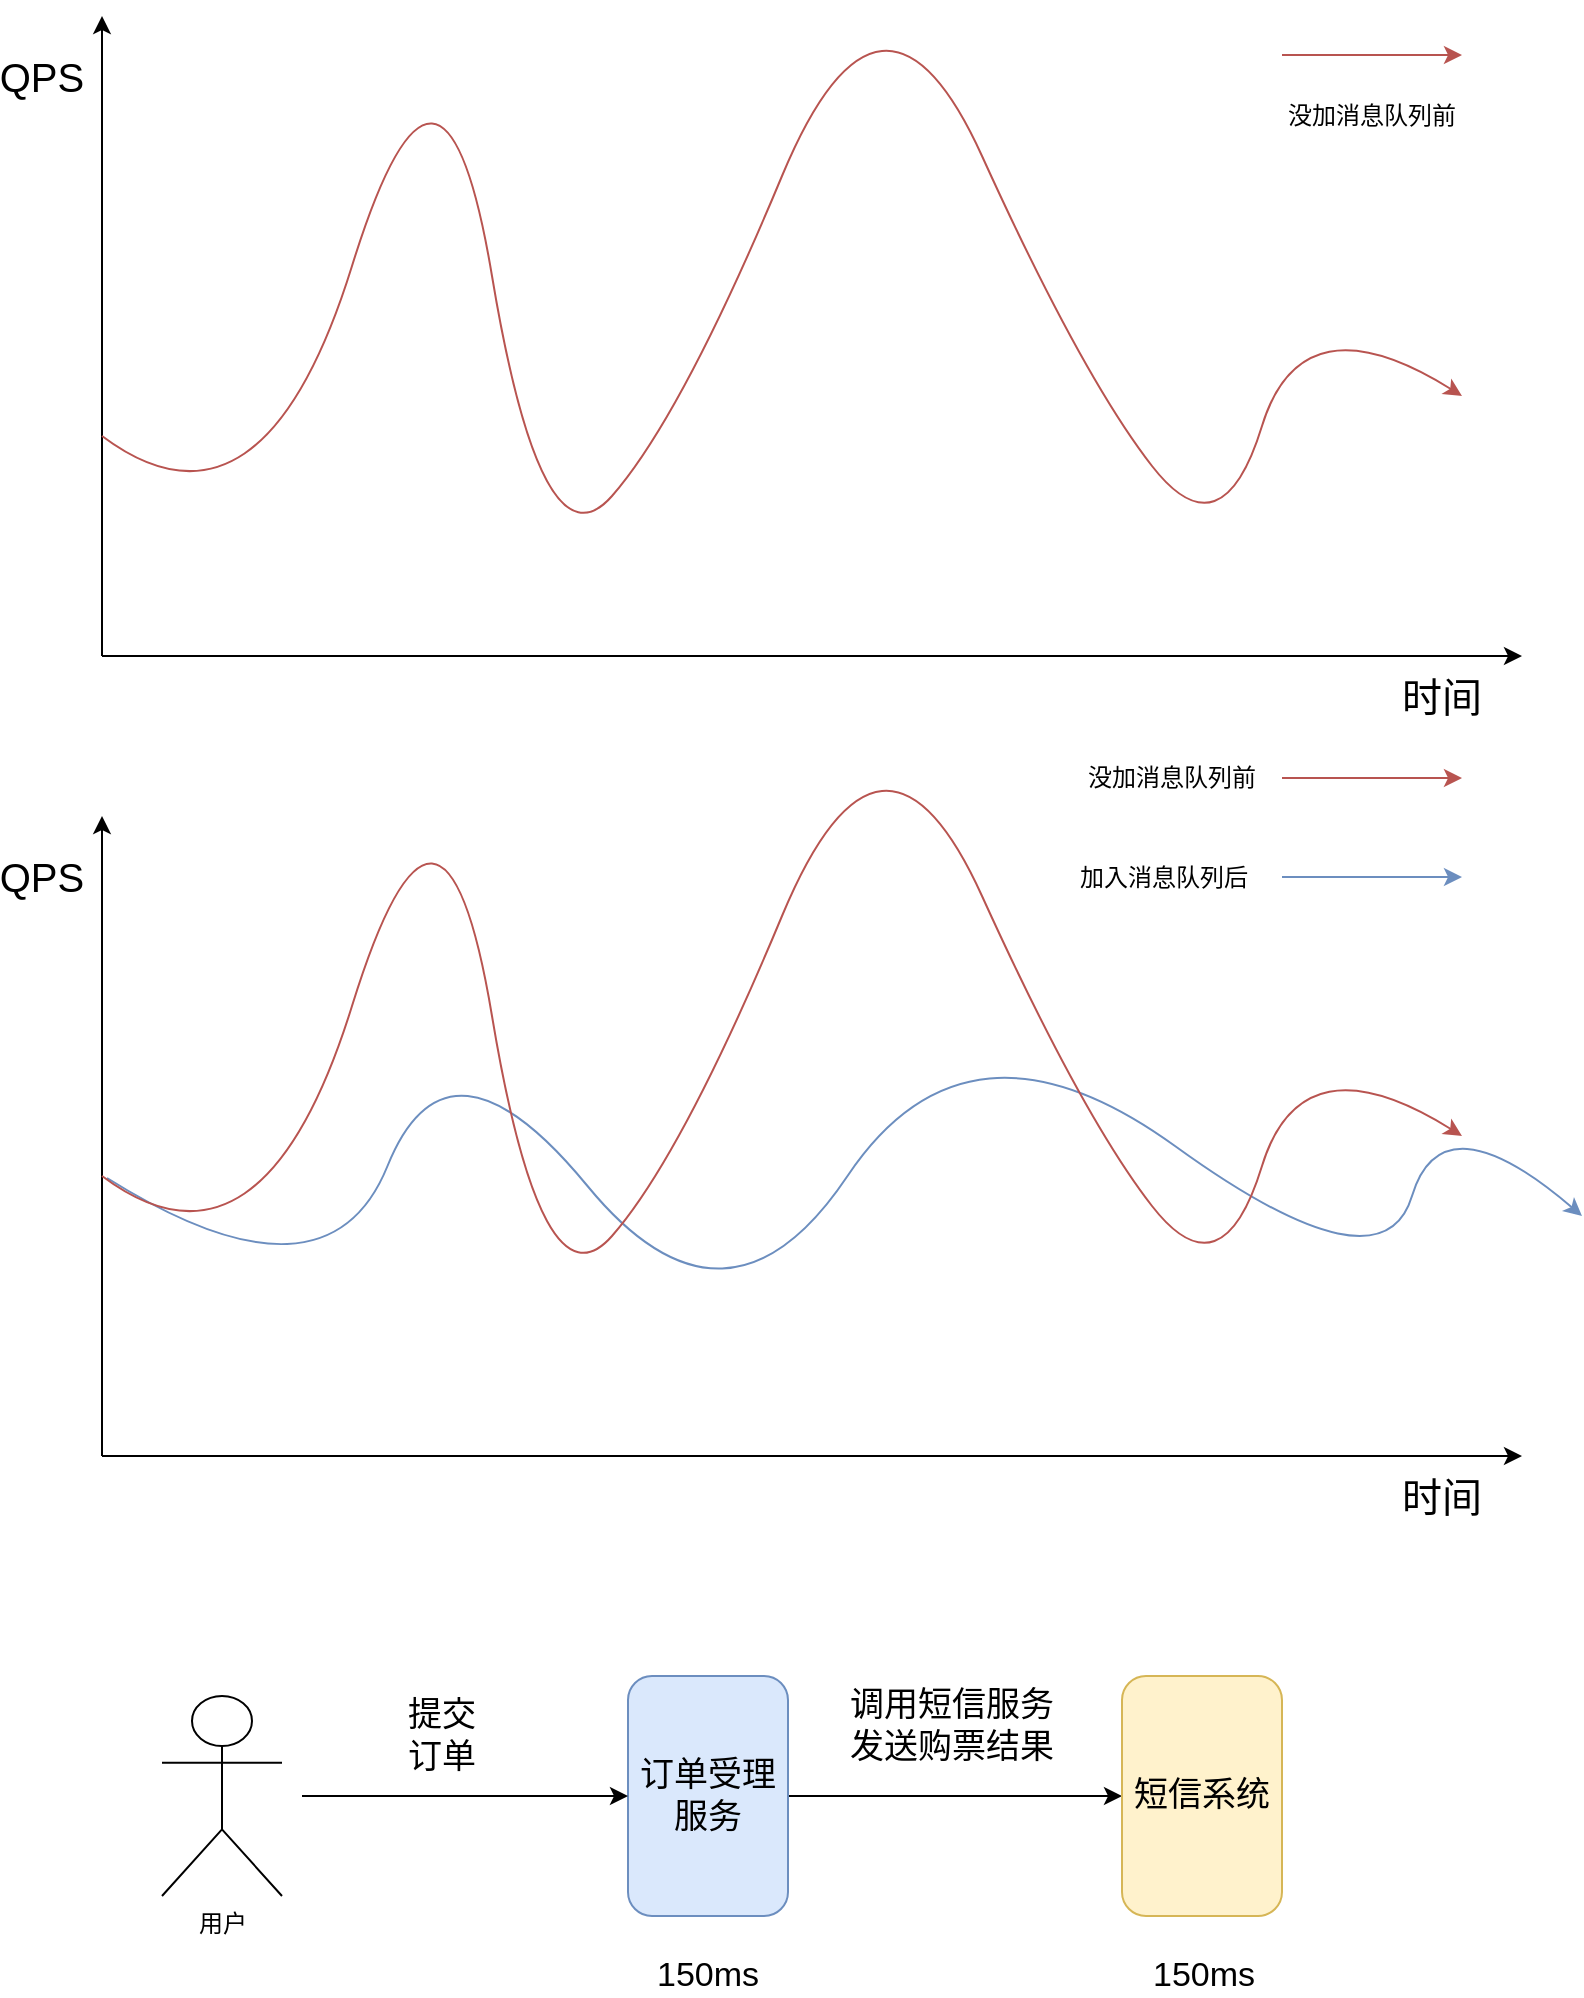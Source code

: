 <mxfile version="12.3.2" type="device" pages="1"><diagram id="FUAUka_aY3knrWj-reEh" name="第 1 页"><mxGraphModel dx="1024" dy="592" grid="1" gridSize="10" guides="1" tooltips="1" connect="1" arrows="1" fold="1" page="1" pageScale="1" pageWidth="827" pageHeight="1169" math="0" shadow="0"><root><mxCell id="0"/><mxCell id="1" parent="0"/><mxCell id="FGcw_SvWJDPLYaLkChN1-1" value="" style="endArrow=classic;html=1;startArrow=none;startFill=0;endFill=1;" edge="1" parent="1"><mxGeometry width="50" height="50" relative="1" as="geometry"><mxPoint x="70" y="340" as="sourcePoint"/><mxPoint x="70" y="20" as="targetPoint"/></mxGeometry></mxCell><mxCell id="FGcw_SvWJDPLYaLkChN1-2" value="" style="endArrow=classic;html=1;" edge="1" parent="1"><mxGeometry width="50" height="50" relative="1" as="geometry"><mxPoint x="70" y="340" as="sourcePoint"/><mxPoint x="780" y="340" as="targetPoint"/></mxGeometry></mxCell><mxCell id="FGcw_SvWJDPLYaLkChN1-3" value="&lt;span style=&quot;font-size: 20px; text-align: left; background-color: rgb(255, 255, 255);&quot;&gt;QPS&lt;/span&gt;" style="text;html=1;strokeColor=none;fillColor=none;align=center;verticalAlign=middle;whiteSpace=wrap;rounded=0;fontSize=20;" vertex="1" parent="1"><mxGeometry x="20" y="40" width="40" height="20" as="geometry"/></mxCell><mxCell id="FGcw_SvWJDPLYaLkChN1-4" value="时间" style="text;html=1;strokeColor=none;fillColor=none;align=center;verticalAlign=middle;whiteSpace=wrap;rounded=0;fontSize=20;" vertex="1" parent="1"><mxGeometry x="710" y="350" width="60" height="20" as="geometry"/></mxCell><mxCell id="FGcw_SvWJDPLYaLkChN1-7" value="" style="curved=1;endArrow=classic;html=1;fontSize=20;fillColor=#f8cecc;strokeColor=#b85450;" edge="1" parent="1"><mxGeometry width="50" height="50" relative="1" as="geometry"><mxPoint x="70" y="230" as="sourcePoint"/><mxPoint x="750" y="210" as="targetPoint"/><Array as="points"><mxPoint x="150" y="290"/><mxPoint x="240"/><mxPoint x="290" y="300"/><mxPoint x="360" y="220"/><mxPoint x="460" y="-20"/><mxPoint x="560" y="200"/><mxPoint x="630" y="290"/><mxPoint x="670" y="160"/></Array></mxGeometry></mxCell><mxCell id="FGcw_SvWJDPLYaLkChN1-8" value="" style="endArrow=classic;html=1;fontSize=20;fillColor=#f8cecc;strokeColor=#b85450;" edge="1" parent="1"><mxGeometry width="50" height="50" relative="1" as="geometry"><mxPoint x="660" y="39.5" as="sourcePoint"/><mxPoint x="750" y="39.5" as="targetPoint"/></mxGeometry></mxCell><mxCell id="FGcw_SvWJDPLYaLkChN1-9" value="&lt;span style=&quot;font-size: 12px; text-align: left; background-color: rgb(255, 255, 255);&quot;&gt;没加消息队列前&lt;/span&gt;" style="text;html=1;strokeColor=none;fillColor=none;align=center;verticalAlign=middle;whiteSpace=wrap;rounded=0;fontSize=12;" vertex="1" parent="1"><mxGeometry x="660" y="60" width="90" height="20" as="geometry"/></mxCell><mxCell id="FGcw_SvWJDPLYaLkChN1-13" value="" style="endArrow=classic;html=1;startArrow=none;startFill=0;endFill=1;" edge="1" parent="1"><mxGeometry width="50" height="50" relative="1" as="geometry"><mxPoint x="70" y="740" as="sourcePoint"/><mxPoint x="70" y="420" as="targetPoint"/></mxGeometry></mxCell><mxCell id="FGcw_SvWJDPLYaLkChN1-14" value="" style="endArrow=classic;html=1;" edge="1" parent="1"><mxGeometry width="50" height="50" relative="1" as="geometry"><mxPoint x="70" y="740" as="sourcePoint"/><mxPoint x="780" y="740" as="targetPoint"/></mxGeometry></mxCell><mxCell id="FGcw_SvWJDPLYaLkChN1-15" value="&lt;span style=&quot;font-size: 20px; text-align: left; background-color: rgb(255, 255, 255);&quot;&gt;QPS&lt;/span&gt;" style="text;html=1;strokeColor=none;fillColor=none;align=center;verticalAlign=middle;whiteSpace=wrap;rounded=0;fontSize=20;" vertex="1" parent="1"><mxGeometry x="20" y="440" width="40" height="20" as="geometry"/></mxCell><mxCell id="FGcw_SvWJDPLYaLkChN1-16" value="时间" style="text;html=1;strokeColor=none;fillColor=none;align=center;verticalAlign=middle;whiteSpace=wrap;rounded=0;fontSize=20;" vertex="1" parent="1"><mxGeometry x="710" y="750" width="60" height="20" as="geometry"/></mxCell><mxCell id="FGcw_SvWJDPLYaLkChN1-19" value="" style="endArrow=classic;html=1;fontSize=20;fillColor=#dae8fc;strokeColor=#6c8ebf;" edge="1" parent="1"><mxGeometry width="50" height="50" relative="1" as="geometry"><mxPoint x="660" y="450.5" as="sourcePoint"/><mxPoint x="750" y="450.5" as="targetPoint"/></mxGeometry></mxCell><mxCell id="FGcw_SvWJDPLYaLkChN1-20" value="&lt;span style=&quot;font-size: 12px ; text-align: left ; background-color: rgb(255 , 255 , 255)&quot;&gt;加入消息队列后&lt;/span&gt;" style="text;html=1;strokeColor=none;fillColor=none;align=center;verticalAlign=middle;whiteSpace=wrap;rounded=0;fontSize=12;" vertex="1" parent="1"><mxGeometry x="556" y="441" width="90" height="20" as="geometry"/></mxCell><mxCell id="FGcw_SvWJDPLYaLkChN1-23" value="" style="curved=1;endArrow=classic;html=1;fontSize=20;fillColor=#dae8fc;strokeColor=#6c8ebf;" edge="1" parent="1"><mxGeometry width="50" height="50" relative="1" as="geometry"><mxPoint x="72.5" y="601" as="sourcePoint"/><mxPoint x="810" y="620" as="targetPoint"/><Array as="points"><mxPoint x="182.5" y="670"/><mxPoint x="243" y="520"/><mxPoint x="382.5" y="690"/><mxPoint x="503" y="510"/><mxPoint x="710" y="660"/><mxPoint x="740" y="560"/></Array></mxGeometry></mxCell><mxCell id="FGcw_SvWJDPLYaLkChN1-24" value="" style="curved=1;endArrow=classic;html=1;fontSize=20;fillColor=#f8cecc;strokeColor=#b85450;" edge="1" parent="1"><mxGeometry width="50" height="50" relative="1" as="geometry"><mxPoint x="70" y="600" as="sourcePoint"/><mxPoint x="750" y="580" as="targetPoint"/><Array as="points"><mxPoint x="150" y="660"/><mxPoint x="240" y="370"/><mxPoint x="290" y="670"/><mxPoint x="360" y="590"/><mxPoint x="460" y="350"/><mxPoint x="560" y="570"/><mxPoint x="630" y="660"/><mxPoint x="670" y="530"/></Array></mxGeometry></mxCell><mxCell id="FGcw_SvWJDPLYaLkChN1-25" value="" style="endArrow=classic;html=1;fontSize=20;fillColor=#f8cecc;strokeColor=#b85450;" edge="1" parent="1"><mxGeometry width="50" height="50" relative="1" as="geometry"><mxPoint x="660" y="401" as="sourcePoint"/><mxPoint x="750" y="401" as="targetPoint"/></mxGeometry></mxCell><mxCell id="FGcw_SvWJDPLYaLkChN1-26" value="&lt;span style=&quot;font-size: 12px; text-align: left; background-color: rgb(255, 255, 255);&quot;&gt;没加消息队列前&lt;/span&gt;" style="text;html=1;strokeColor=none;fillColor=none;align=center;verticalAlign=middle;whiteSpace=wrap;rounded=0;fontSize=12;" vertex="1" parent="1"><mxGeometry x="560" y="391" width="90" height="20" as="geometry"/></mxCell><mxCell id="FGcw_SvWJDPLYaLkChN1-27" value="用户" style="shape=umlActor;verticalLabelPosition=bottom;labelBackgroundColor=#ffffff;verticalAlign=top;html=1;outlineConnect=0;fontSize=12;" vertex="1" parent="1"><mxGeometry x="100" y="860" width="60" height="100" as="geometry"/></mxCell><mxCell id="FGcw_SvWJDPLYaLkChN1-40" value="" style="edgeStyle=orthogonalEdgeStyle;rounded=0;orthogonalLoop=1;jettySize=auto;html=1;startArrow=none;startFill=0;endArrow=classic;endFill=1;fontSize=17;" edge="1" parent="1" source="FGcw_SvWJDPLYaLkChN1-32" target="FGcw_SvWJDPLYaLkChN1-39"><mxGeometry relative="1" as="geometry"/></mxCell><mxCell id="FGcw_SvWJDPLYaLkChN1-32" value="订单受理服务" style="rounded=1;whiteSpace=wrap;html=1;fontSize=17;fillColor=#dae8fc;strokeColor=#6c8ebf;" vertex="1" parent="1"><mxGeometry x="333" y="850" width="80" height="120" as="geometry"/></mxCell><mxCell id="FGcw_SvWJDPLYaLkChN1-39" value="短信系统" style="rounded=1;whiteSpace=wrap;html=1;fontSize=17;fillColor=#fff2cc;strokeColor=#d6b656;" vertex="1" parent="1"><mxGeometry x="580" y="850" width="80" height="120" as="geometry"/></mxCell><mxCell id="FGcw_SvWJDPLYaLkChN1-34" value="" style="endArrow=classic;html=1;fontSize=17;entryX=0;entryY=0.5;entryDx=0;entryDy=0;" edge="1" parent="1" target="FGcw_SvWJDPLYaLkChN1-32"><mxGeometry width="50" height="50" relative="1" as="geometry"><mxPoint x="170" y="910" as="sourcePoint"/><mxPoint x="220" y="860" as="targetPoint"/></mxGeometry></mxCell><mxCell id="FGcw_SvWJDPLYaLkChN1-37" value="提交订单" style="text;html=1;strokeColor=none;fillColor=none;align=center;verticalAlign=middle;whiteSpace=wrap;rounded=0;fontSize=17;" vertex="1" parent="1"><mxGeometry x="220" y="870" width="40" height="20" as="geometry"/></mxCell><mxCell id="FGcw_SvWJDPLYaLkChN1-41" value="调用短信服务发送购票结果" style="text;html=1;strokeColor=none;fillColor=none;align=center;verticalAlign=middle;whiteSpace=wrap;rounded=0;fontSize=17;" vertex="1" parent="1"><mxGeometry x="440" y="860" width="110" height="30" as="geometry"/></mxCell><mxCell id="FGcw_SvWJDPLYaLkChN1-42" value="150ms" style="text;html=1;strokeColor=none;fillColor=none;align=center;verticalAlign=middle;whiteSpace=wrap;rounded=0;fontSize=17;" vertex="1" parent="1"><mxGeometry x="353" y="990" width="40" height="20" as="geometry"/></mxCell><mxCell id="FGcw_SvWJDPLYaLkChN1-43" value="150ms" style="text;html=1;strokeColor=none;fillColor=none;align=center;verticalAlign=middle;whiteSpace=wrap;rounded=0;fontSize=17;" vertex="1" parent="1"><mxGeometry x="601" y="990" width="40" height="20" as="geometry"/></mxCell></root></mxGraphModel></diagram></mxfile>